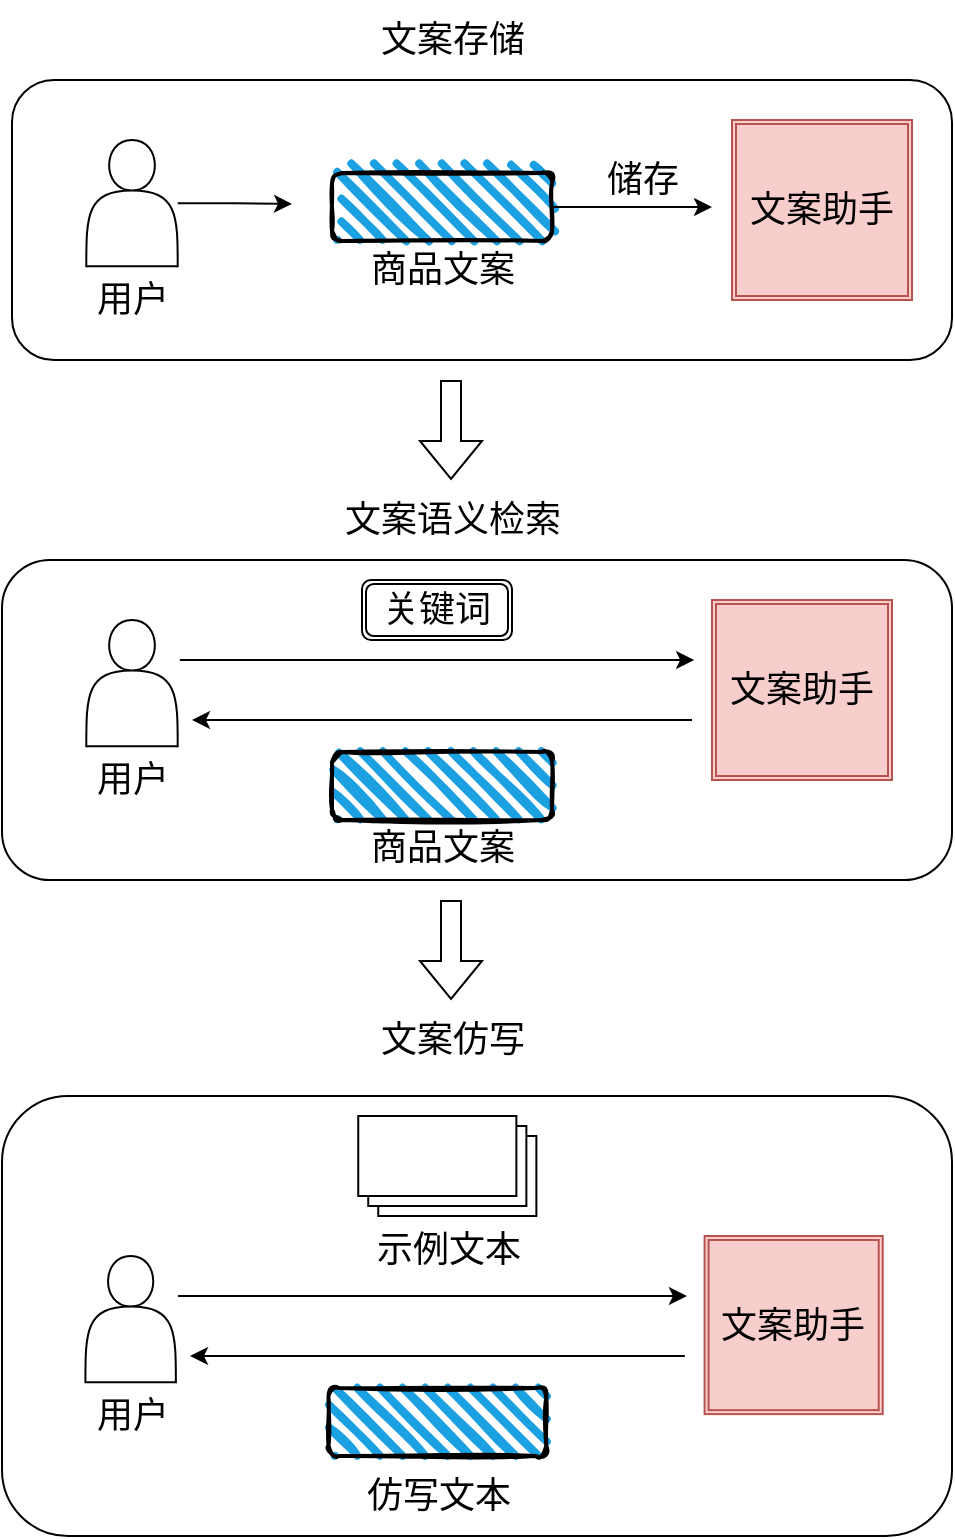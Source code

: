 <mxfile version="20.3.0" type="device"><diagram id="Wgh8Z-cHSTh5NP6KKPSS" name="第 1 页"><mxGraphModel dx="942" dy="677" grid="1" gridSize="10" guides="1" tooltips="1" connect="1" arrows="1" fold="1" page="1" pageScale="1" pageWidth="583" pageHeight="827" math="0" shadow="0"><root><mxCell id="0"/><mxCell id="1" parent="0"/><mxCell id="Z6nG4MbSiDHow_KtPhf3-58" value="" style="rounded=1;whiteSpace=wrap;html=1;fontSize=18;fontStyle=0" parent="1" vertex="1"><mxGeometry x="35" y="360" width="475" height="160" as="geometry"/></mxCell><mxCell id="Z6nG4MbSiDHow_KtPhf3-32" value="" style="group;fontStyle=0;fontSize=18;" parent="1" vertex="1" connectable="0"><mxGeometry x="60" y="390" width="80" height="100.005" as="geometry"/></mxCell><mxCell id="Z6nG4MbSiDHow_KtPhf3-33" value="" style="shape=actor;whiteSpace=wrap;html=1;fontSize=18;fontStyle=0" parent="Z6nG4MbSiDHow_KtPhf3-32" vertex="1"><mxGeometry x="17.143" width="45.714" height="63.158" as="geometry"/></mxCell><mxCell id="Z6nG4MbSiDHow_KtPhf3-34" value="用户" style="text;html=1;align=center;verticalAlign=middle;resizable=0;points=[];autosize=1;strokeColor=none;fillColor=none;fontSize=18;fontStyle=0" parent="Z6nG4MbSiDHow_KtPhf3-32" vertex="1"><mxGeometry x="10" y="60.005" width="60" height="40" as="geometry"/></mxCell><mxCell id="Z6nG4MbSiDHow_KtPhf3-38" style="edgeStyle=orthogonalEdgeStyle;rounded=0;orthogonalLoop=1;jettySize=auto;html=1;fontSize=18;fontStyle=0" parent="1" edge="1"><mxGeometry relative="1" as="geometry"><mxPoint x="130" y="440" as="targetPoint"/><mxPoint x="380" y="440" as="sourcePoint"/><Array as="points"><mxPoint x="260" y="440"/><mxPoint x="260" y="440"/></Array></mxGeometry></mxCell><mxCell id="Z6nG4MbSiDHow_KtPhf3-35" value="文案助手" style="shape=ext;double=1;whiteSpace=wrap;html=1;aspect=fixed;fontSize=18;fillColor=#f8cecc;strokeColor=#b85450;fontStyle=0" parent="1" vertex="1"><mxGeometry x="390" y="380" width="90" height="90" as="geometry"/></mxCell><mxCell id="Z6nG4MbSiDHow_KtPhf3-36" style="edgeStyle=orthogonalEdgeStyle;rounded=0;orthogonalLoop=1;jettySize=auto;html=1;fontSize=18;fontStyle=0" parent="1" edge="1"><mxGeometry relative="1" as="geometry"><mxPoint x="381.07" y="409.999" as="targetPoint"/><mxPoint x="123.927" y="409.999" as="sourcePoint"/></mxGeometry></mxCell><mxCell id="Z6nG4MbSiDHow_KtPhf3-37" value="关键词" style="shape=ext;double=1;rounded=1;whiteSpace=wrap;html=1;fontSize=18;fontStyle=0" parent="1" vertex="1"><mxGeometry x="215" y="370" width="75" height="30" as="geometry"/></mxCell><mxCell id="Z6nG4MbSiDHow_KtPhf3-39" value="" style="group;fontStyle=0;fontSize=18;" parent="1" vertex="1" connectable="0"><mxGeometry x="200" y="450" width="110" height="74" as="geometry"/></mxCell><mxCell id="Z6nG4MbSiDHow_KtPhf3-40" value="商品文案" style="text;html=1;align=center;verticalAlign=middle;resizable=0;points=[];autosize=1;strokeColor=none;fillColor=none;fontSize=18;fontStyle=0" parent="Z6nG4MbSiDHow_KtPhf3-39" vertex="1"><mxGeometry x="5" y="34" width="100" height="40" as="geometry"/></mxCell><mxCell id="Z6nG4MbSiDHow_KtPhf3-41" value="" style="rounded=1;whiteSpace=wrap;html=1;strokeWidth=2;fillWeight=4;hachureGap=8;hachureAngle=45;fillColor=#1ba1e2;sketch=1;fontSize=18;fontStyle=0" parent="Z6nG4MbSiDHow_KtPhf3-39" vertex="1"><mxGeometry y="6" width="110" height="34" as="geometry"/></mxCell><mxCell id="Z6nG4MbSiDHow_KtPhf3-61" value="" style="group;fontStyle=0;fontSize=18;" parent="1" vertex="1" connectable="0"><mxGeometry x="40" y="80" width="470" height="180" as="geometry"/></mxCell><mxCell id="Z6nG4MbSiDHow_KtPhf3-57" value="" style="rounded=1;whiteSpace=wrap;html=1;fontSize=18;fontStyle=0" parent="Z6nG4MbSiDHow_KtPhf3-61" vertex="1"><mxGeometry y="40" width="470" height="140" as="geometry"/></mxCell><mxCell id="Z6nG4MbSiDHow_KtPhf3-15" value="" style="group;fontStyle=0;fontSize=18;" parent="Z6nG4MbSiDHow_KtPhf3-61" vertex="1" connectable="0"><mxGeometry x="20" y="70" width="80" height="100.005" as="geometry"/></mxCell><mxCell id="Z6nG4MbSiDHow_KtPhf3-16" value="" style="shape=actor;whiteSpace=wrap;html=1;fontSize=18;fontStyle=0" parent="Z6nG4MbSiDHow_KtPhf3-15" vertex="1"><mxGeometry x="17.143" width="45.714" height="63.158" as="geometry"/></mxCell><mxCell id="Z6nG4MbSiDHow_KtPhf3-17" value="用户" style="text;html=1;align=center;verticalAlign=middle;resizable=0;points=[];autosize=1;strokeColor=none;fillColor=none;fontSize=18;fontStyle=0" parent="Z6nG4MbSiDHow_KtPhf3-15" vertex="1"><mxGeometry x="10" y="60.005" width="60" height="40" as="geometry"/></mxCell><mxCell id="Z6nG4MbSiDHow_KtPhf3-18" value="" style="group;fontStyle=0;fontSize=18;" parent="Z6nG4MbSiDHow_KtPhf3-61" vertex="1" connectable="0"><mxGeometry x="160" y="80.5" width="110" height="74" as="geometry"/></mxCell><mxCell id="Z6nG4MbSiDHow_KtPhf3-19" value="商品文案" style="text;html=1;align=center;verticalAlign=middle;resizable=0;points=[];autosize=1;strokeColor=none;fillColor=none;fontSize=18;fontStyle=0" parent="Z6nG4MbSiDHow_KtPhf3-18" vertex="1"><mxGeometry x="5" y="34" width="100" height="40" as="geometry"/></mxCell><mxCell id="Z6nG4MbSiDHow_KtPhf3-20" value="" style="rounded=1;whiteSpace=wrap;html=1;strokeWidth=2;fillWeight=4;hachureGap=8;hachureAngle=45;fillColor=#1ba1e2;sketch=1;fontSize=18;fontStyle=0" parent="Z6nG4MbSiDHow_KtPhf3-18" vertex="1"><mxGeometry y="6" width="110" height="34" as="geometry"/></mxCell><mxCell id="Z6nG4MbSiDHow_KtPhf3-21" style="edgeStyle=orthogonalEdgeStyle;rounded=0;orthogonalLoop=1;jettySize=auto;html=1;fontSize=18;fontStyle=0" parent="Z6nG4MbSiDHow_KtPhf3-61" source="Z6nG4MbSiDHow_KtPhf3-16" edge="1"><mxGeometry relative="1" as="geometry"><mxPoint x="140" y="102" as="targetPoint"/></mxGeometry></mxCell><mxCell id="Z6nG4MbSiDHow_KtPhf3-22" value="文案助手" style="shape=ext;double=1;whiteSpace=wrap;html=1;aspect=fixed;fontSize=18;fillColor=#f8cecc;strokeColor=#b85450;fontStyle=0" parent="Z6nG4MbSiDHow_KtPhf3-61" vertex="1"><mxGeometry x="360" y="60" width="90" height="90" as="geometry"/></mxCell><mxCell id="Z6nG4MbSiDHow_KtPhf3-23" style="edgeStyle=orthogonalEdgeStyle;rounded=0;orthogonalLoop=1;jettySize=auto;html=1;fontSize=18;fontStyle=0" parent="Z6nG4MbSiDHow_KtPhf3-61" source="Z6nG4MbSiDHow_KtPhf3-20" edge="1"><mxGeometry relative="1" as="geometry"><mxPoint x="350" y="103.5" as="targetPoint"/></mxGeometry></mxCell><mxCell id="Z6nG4MbSiDHow_KtPhf3-24" value="储存" style="text;html=1;align=center;verticalAlign=middle;resizable=0;points=[];autosize=1;strokeColor=none;fillColor=none;fontSize=18;fontStyle=0" parent="Z6nG4MbSiDHow_KtPhf3-61" vertex="1"><mxGeometry x="285" y="70" width="60" height="40" as="geometry"/></mxCell><mxCell id="Z6nG4MbSiDHow_KtPhf3-60" value="文案存储" style="text;html=1;align=center;verticalAlign=middle;resizable=0;points=[];autosize=1;strokeColor=none;fillColor=none;fontSize=18;fontStyle=0" parent="Z6nG4MbSiDHow_KtPhf3-61" vertex="1"><mxGeometry x="170" width="100" height="40" as="geometry"/></mxCell><mxCell id="Z6nG4MbSiDHow_KtPhf3-62" value="文案语义检索" style="text;html=1;align=center;verticalAlign=middle;resizable=0;points=[];autosize=1;strokeColor=none;fillColor=none;fontSize=18;fontStyle=0" parent="1" vertex="1"><mxGeometry x="195" y="320" width="130" height="40" as="geometry"/></mxCell><mxCell id="Z6nG4MbSiDHow_KtPhf3-63" value="" style="group;fontStyle=0;fontSize=18;" parent="1" vertex="1" connectable="0"><mxGeometry x="35" y="628" width="475" height="220" as="geometry"/></mxCell><mxCell id="Z6nG4MbSiDHow_KtPhf3-59" value="" style="rounded=1;whiteSpace=wrap;html=1;fontSize=18;fontStyle=0" parent="Z6nG4MbSiDHow_KtPhf3-63" vertex="1"><mxGeometry width="475" height="220" as="geometry"/></mxCell><mxCell id="Z6nG4MbSiDHow_KtPhf3-45" value="" style="group;fontStyle=0;fontSize=18;" parent="Z6nG4MbSiDHow_KtPhf3-63" vertex="1" connectable="0"><mxGeometry x="24.74" y="80" width="79.167" height="100.005" as="geometry"/></mxCell><mxCell id="Z6nG4MbSiDHow_KtPhf3-46" value="" style="shape=actor;whiteSpace=wrap;html=1;fontSize=18;fontStyle=0" parent="Z6nG4MbSiDHow_KtPhf3-45" vertex="1"><mxGeometry x="16.964" width="45.238" height="63.158" as="geometry"/></mxCell><mxCell id="Z6nG4MbSiDHow_KtPhf3-47" value="用户" style="text;html=1;align=center;verticalAlign=middle;resizable=0;points=[];autosize=1;strokeColor=none;fillColor=none;fontSize=18;fontStyle=0" parent="Z6nG4MbSiDHow_KtPhf3-45" vertex="1"><mxGeometry x="9.948" y="60.005" width="60" height="40" as="geometry"/></mxCell><mxCell id="Z6nG4MbSiDHow_KtPhf3-48" style="edgeStyle=orthogonalEdgeStyle;rounded=0;orthogonalLoop=1;jettySize=auto;html=1;fontSize=18;fontStyle=0" parent="Z6nG4MbSiDHow_KtPhf3-63" edge="1"><mxGeometry relative="1" as="geometry"><mxPoint x="94.01" y="130" as="targetPoint"/><mxPoint x="341.406" y="130" as="sourcePoint"/><Array as="points"><mxPoint x="222.656" y="130"/><mxPoint x="222.656" y="130"/></Array></mxGeometry></mxCell><mxCell id="Z6nG4MbSiDHow_KtPhf3-49" value="文案助手" style="shape=ext;double=1;whiteSpace=wrap;html=1;aspect=fixed;fontSize=18;fillColor=#f8cecc;strokeColor=#b85450;fontStyle=0" parent="Z6nG4MbSiDHow_KtPhf3-63" vertex="1"><mxGeometry x="351.302" y="70" width="89.062" height="89.062" as="geometry"/></mxCell><mxCell id="Z6nG4MbSiDHow_KtPhf3-50" style="edgeStyle=orthogonalEdgeStyle;rounded=0;orthogonalLoop=1;jettySize=auto;html=1;fontSize=18;fontStyle=0" parent="Z6nG4MbSiDHow_KtPhf3-63" edge="1"><mxGeometry relative="1" as="geometry"><mxPoint x="342.465" y="99.999" as="targetPoint"/><mxPoint x="88.001" y="99.999" as="sourcePoint"/></mxGeometry></mxCell><mxCell id="Z6nG4MbSiDHow_KtPhf3-52" value="" style="rounded=1;whiteSpace=wrap;html=1;strokeWidth=2;fillWeight=4;hachureGap=8;hachureAngle=45;fillColor=#1ba1e2;sketch=1;fontSize=18;fontStyle=0" parent="Z6nG4MbSiDHow_KtPhf3-63" vertex="1"><mxGeometry x="163.281" y="146" width="108.854" height="34" as="geometry"/></mxCell><mxCell id="Z6nG4MbSiDHow_KtPhf3-53" value="示例文本" style="verticalLabelPosition=bottom;verticalAlign=top;html=1;shape=mxgraph.basic.layered_rect;dx=10;outlineConnect=0;fontSize=18;fontStyle=0" parent="Z6nG4MbSiDHow_KtPhf3-63" vertex="1"><mxGeometry x="178.125" y="10" width="89.062" height="50" as="geometry"/></mxCell><mxCell id="Z6nG4MbSiDHow_KtPhf3-54" value="仿写文本" style="text;html=1;align=center;verticalAlign=middle;resizable=0;points=[];autosize=1;strokeColor=none;fillColor=none;fontSize=18;fontStyle=0" parent="Z6nG4MbSiDHow_KtPhf3-63" vertex="1"><mxGeometry x="168.281" y="180" width="100" height="40" as="geometry"/></mxCell><mxCell id="Z6nG4MbSiDHow_KtPhf3-64" value="文案仿写" style="text;html=1;align=center;verticalAlign=middle;resizable=0;points=[];autosize=1;strokeColor=none;fillColor=none;fontSize=18;fontStyle=0" parent="1" vertex="1"><mxGeometry x="210" y="580" width="100" height="40" as="geometry"/></mxCell><mxCell id="Z6nG4MbSiDHow_KtPhf3-66" value="" style="shape=flexArrow;endArrow=classic;html=1;rounded=0;fontSize=18;fontStyle=0" parent="1" edge="1"><mxGeometry width="50" height="50" relative="1" as="geometry"><mxPoint x="259.5" y="270" as="sourcePoint"/><mxPoint x="259.5" y="320" as="targetPoint"/></mxGeometry></mxCell><mxCell id="Z6nG4MbSiDHow_KtPhf3-68" value="" style="shape=flexArrow;endArrow=classic;html=1;rounded=0;fontSize=18;fontStyle=0" parent="1" edge="1"><mxGeometry width="50" height="50" relative="1" as="geometry"><mxPoint x="259.5" y="530" as="sourcePoint"/><mxPoint x="259.5" y="580" as="targetPoint"/></mxGeometry></mxCell></root></mxGraphModel></diagram></mxfile>